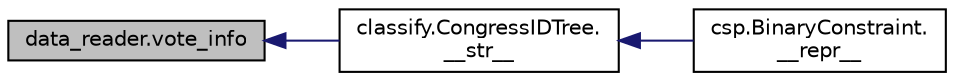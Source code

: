 digraph "data_reader.vote_info"
{
  edge [fontname="Helvetica",fontsize="10",labelfontname="Helvetica",labelfontsize="10"];
  node [fontname="Helvetica",fontsize="10",shape=record];
  rankdir="LR";
  Node1 [label="data_reader.vote_info",height=0.2,width=0.4,color="black", fillcolor="grey75", style="filled", fontcolor="black"];
  Node1 -> Node2 [dir="back",color="midnightblue",fontsize="10",style="solid",fontname="Helvetica"];
  Node2 [label="classify.CongressIDTree.\l__str__",height=0.2,width=0.4,color="black", fillcolor="white", style="filled",URL="$classclassify_1_1_congress_i_d_tree.html#a96363d308dbf734d9f04bca08afff45f"];
  Node2 -> Node3 [dir="back",color="midnightblue",fontsize="10",style="solid",fontname="Helvetica"];
  Node3 [label="csp.BinaryConstraint.\l__repr__",height=0.2,width=0.4,color="black", fillcolor="white", style="filled",URL="$classcsp_1_1_binary_constraint.html#abd1037cf01a9cb0f6bbf24296045f19e"];
}

